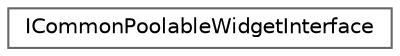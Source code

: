 digraph "Graphical Class Hierarchy"
{
 // INTERACTIVE_SVG=YES
 // LATEX_PDF_SIZE
  bgcolor="transparent";
  edge [fontname=Helvetica,fontsize=10,labelfontname=Helvetica,labelfontsize=10];
  node [fontname=Helvetica,fontsize=10,shape=box,height=0.2,width=0.4];
  rankdir="LR";
  Node0 [id="Node000000",label="ICommonPoolableWidgetInterface",height=0.2,width=0.4,color="grey40", fillcolor="white", style="filled",URL="$d0/d2f/classICommonPoolableWidgetInterface.html",tooltip="Widget pool, if implemented WidgetFactory will attempt to reuse implementing widget objects."];
}
